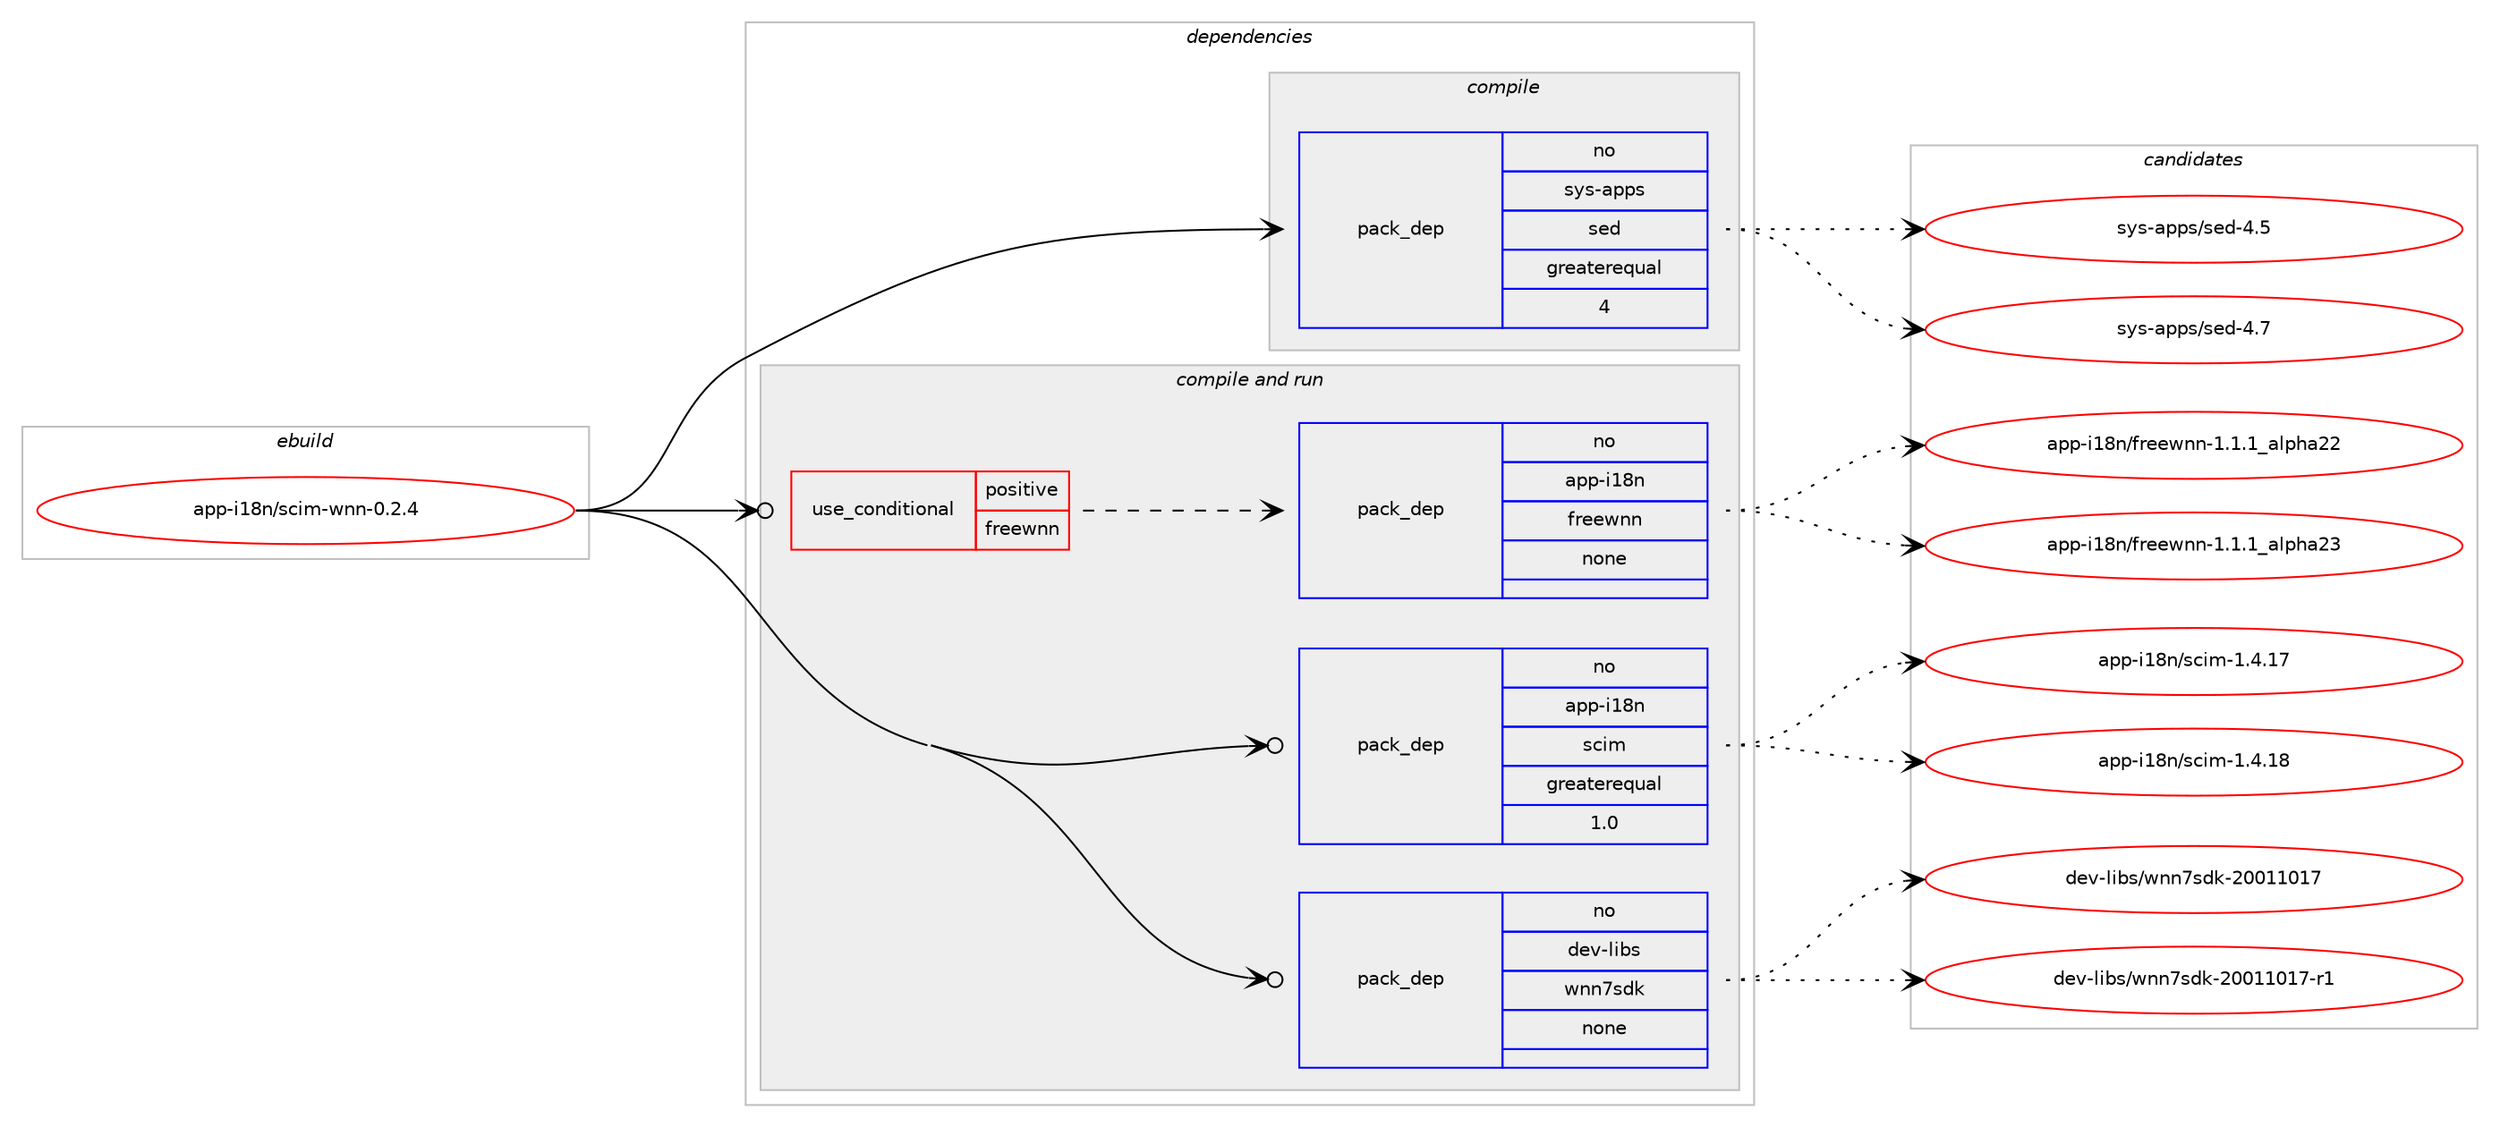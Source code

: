 digraph prolog {

# *************
# Graph options
# *************

newrank=true;
concentrate=true;
compound=true;
graph [rankdir=LR,fontname=Helvetica,fontsize=10,ranksep=1.5];#, ranksep=2.5, nodesep=0.2];
edge  [arrowhead=vee];
node  [fontname=Helvetica,fontsize=10];

# **********
# The ebuild
# **********

subgraph cluster_leftcol {
color=gray;
rank=same;
label=<<i>ebuild</i>>;
id [label="app-i18n/scim-wnn-0.2.4", color=red, width=4, href="../app-i18n/scim-wnn-0.2.4.svg"];
}

# ****************
# The dependencies
# ****************

subgraph cluster_midcol {
color=gray;
label=<<i>dependencies</i>>;
subgraph cluster_compile {
fillcolor="#eeeeee";
style=filled;
label=<<i>compile</i>>;
subgraph pack923167 {
dependency1296054 [label=<<TABLE BORDER="0" CELLBORDER="1" CELLSPACING="0" CELLPADDING="4" WIDTH="220"><TR><TD ROWSPAN="6" CELLPADDING="30">pack_dep</TD></TR><TR><TD WIDTH="110">no</TD></TR><TR><TD>sys-apps</TD></TR><TR><TD>sed</TD></TR><TR><TD>greaterequal</TD></TR><TR><TD>4</TD></TR></TABLE>>, shape=none, color=blue];
}
id:e -> dependency1296054:w [weight=20,style="solid",arrowhead="vee"];
}
subgraph cluster_compileandrun {
fillcolor="#eeeeee";
style=filled;
label=<<i>compile and run</i>>;
subgraph cond352744 {
dependency1296055 [label=<<TABLE BORDER="0" CELLBORDER="1" CELLSPACING="0" CELLPADDING="4"><TR><TD ROWSPAN="3" CELLPADDING="10">use_conditional</TD></TR><TR><TD>positive</TD></TR><TR><TD>freewnn</TD></TR></TABLE>>, shape=none, color=red];
subgraph pack923168 {
dependency1296056 [label=<<TABLE BORDER="0" CELLBORDER="1" CELLSPACING="0" CELLPADDING="4" WIDTH="220"><TR><TD ROWSPAN="6" CELLPADDING="30">pack_dep</TD></TR><TR><TD WIDTH="110">no</TD></TR><TR><TD>app-i18n</TD></TR><TR><TD>freewnn</TD></TR><TR><TD>none</TD></TR><TR><TD></TD></TR></TABLE>>, shape=none, color=blue];
}
dependency1296055:e -> dependency1296056:w [weight=20,style="dashed",arrowhead="vee"];
}
id:e -> dependency1296055:w [weight=20,style="solid",arrowhead="odotvee"];
subgraph pack923169 {
dependency1296057 [label=<<TABLE BORDER="0" CELLBORDER="1" CELLSPACING="0" CELLPADDING="4" WIDTH="220"><TR><TD ROWSPAN="6" CELLPADDING="30">pack_dep</TD></TR><TR><TD WIDTH="110">no</TD></TR><TR><TD>app-i18n</TD></TR><TR><TD>scim</TD></TR><TR><TD>greaterequal</TD></TR><TR><TD>1.0</TD></TR></TABLE>>, shape=none, color=blue];
}
id:e -> dependency1296057:w [weight=20,style="solid",arrowhead="odotvee"];
subgraph pack923170 {
dependency1296058 [label=<<TABLE BORDER="0" CELLBORDER="1" CELLSPACING="0" CELLPADDING="4" WIDTH="220"><TR><TD ROWSPAN="6" CELLPADDING="30">pack_dep</TD></TR><TR><TD WIDTH="110">no</TD></TR><TR><TD>dev-libs</TD></TR><TR><TD>wnn7sdk</TD></TR><TR><TD>none</TD></TR><TR><TD></TD></TR></TABLE>>, shape=none, color=blue];
}
id:e -> dependency1296058:w [weight=20,style="solid",arrowhead="odotvee"];
}
subgraph cluster_run {
fillcolor="#eeeeee";
style=filled;
label=<<i>run</i>>;
}
}

# **************
# The candidates
# **************

subgraph cluster_choices {
rank=same;
color=gray;
label=<<i>candidates</i>>;

subgraph choice923167 {
color=black;
nodesep=1;
choice11512111545971121121154711510110045524653 [label="sys-apps/sed-4.5", color=red, width=4,href="../sys-apps/sed-4.5.svg"];
choice11512111545971121121154711510110045524655 [label="sys-apps/sed-4.7", color=red, width=4,href="../sys-apps/sed-4.7.svg"];
dependency1296054:e -> choice11512111545971121121154711510110045524653:w [style=dotted,weight="100"];
dependency1296054:e -> choice11512111545971121121154711510110045524655:w [style=dotted,weight="100"];
}
subgraph choice923168 {
color=black;
nodesep=1;
choice97112112451054956110471021141011011191101104549464946499597108112104975050 [label="app-i18n/freewnn-1.1.1_alpha22", color=red, width=4,href="../app-i18n/freewnn-1.1.1_alpha22.svg"];
choice97112112451054956110471021141011011191101104549464946499597108112104975051 [label="app-i18n/freewnn-1.1.1_alpha23", color=red, width=4,href="../app-i18n/freewnn-1.1.1_alpha23.svg"];
dependency1296056:e -> choice97112112451054956110471021141011011191101104549464946499597108112104975050:w [style=dotted,weight="100"];
dependency1296056:e -> choice97112112451054956110471021141011011191101104549464946499597108112104975051:w [style=dotted,weight="100"];
}
subgraph choice923169 {
color=black;
nodesep=1;
choice97112112451054956110471159910510945494652464955 [label="app-i18n/scim-1.4.17", color=red, width=4,href="../app-i18n/scim-1.4.17.svg"];
choice97112112451054956110471159910510945494652464956 [label="app-i18n/scim-1.4.18", color=red, width=4,href="../app-i18n/scim-1.4.18.svg"];
dependency1296057:e -> choice97112112451054956110471159910510945494652464955:w [style=dotted,weight="100"];
dependency1296057:e -> choice97112112451054956110471159910510945494652464956:w [style=dotted,weight="100"];
}
subgraph choice923170 {
color=black;
nodesep=1;
choice10010111845108105981154711911011055115100107455048484949484955 [label="dev-libs/wnn7sdk-20011017", color=red, width=4,href="../dev-libs/wnn7sdk-20011017.svg"];
choice100101118451081059811547119110110551151001074550484849494849554511449 [label="dev-libs/wnn7sdk-20011017-r1", color=red, width=4,href="../dev-libs/wnn7sdk-20011017-r1.svg"];
dependency1296058:e -> choice10010111845108105981154711911011055115100107455048484949484955:w [style=dotted,weight="100"];
dependency1296058:e -> choice100101118451081059811547119110110551151001074550484849494849554511449:w [style=dotted,weight="100"];
}
}

}
